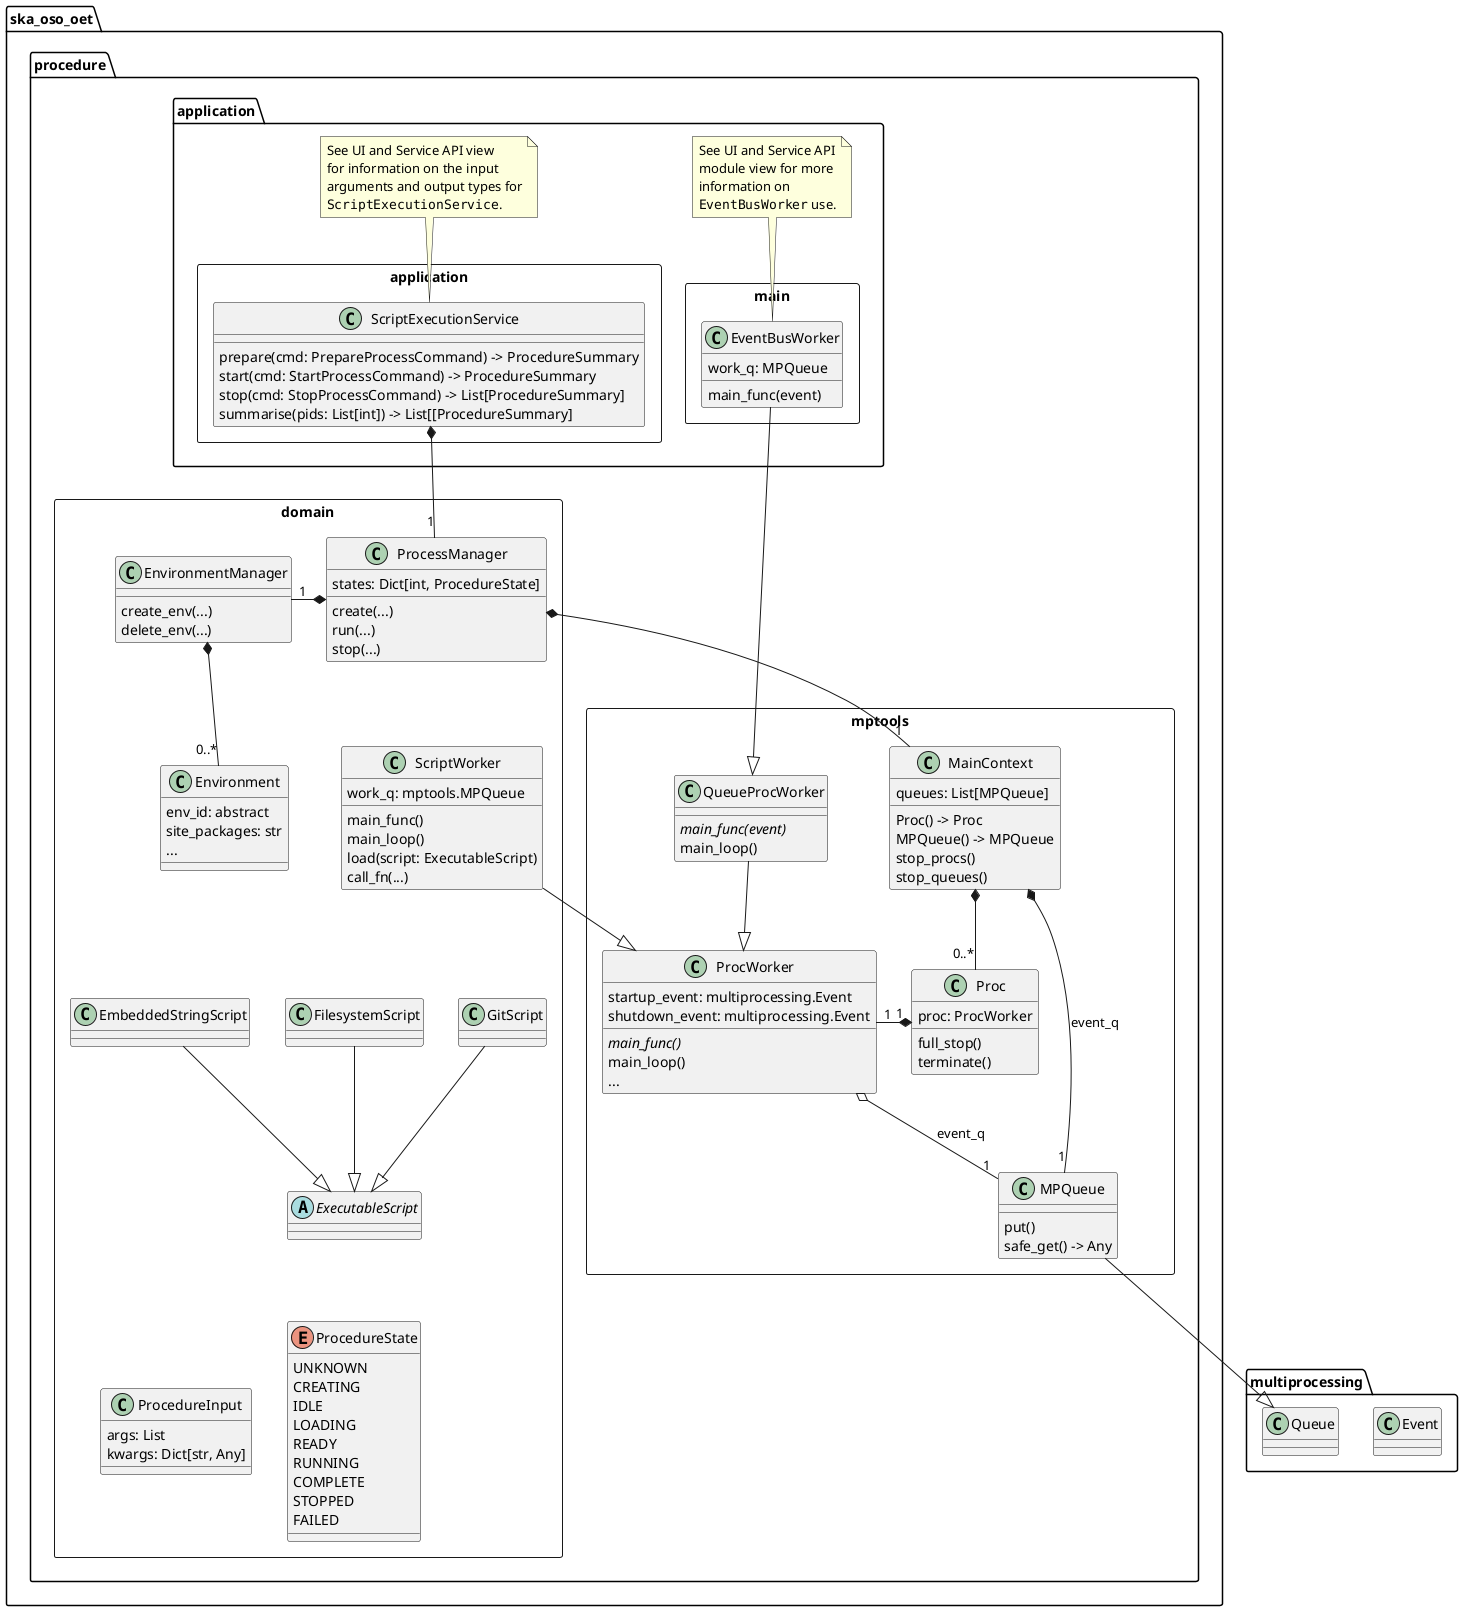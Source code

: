 @startuml
'https://plantuml.com/class-diagram

package ska_oso_oet.procedure {

    package application as application_pkg {

        package application <<Rectangle>> {
            class ScriptExecutionService {
                prepare(cmd: PrepareProcessCommand) -> ProcedureSummary
                start(cmd: StartProcessCommand) -> ProcedureSummary
                stop(cmd: StopProcessCommand) -> List[ProcedureSummary]
                summarise(pids: List[int]) -> List[[ProcedureSummary]
            }
        }
        note top
        See UI and Service API view
        for information on the input
        arguments and output types for
        ""ScriptExecutionService"".
        end note

        package main <<Rectangle>> {
            class EventBusWorker {
                work_q: MPQueue
                main_func(event)
            }
        }
        note top
            See UI and Service API
            module view for more
            information on
            ""EventBusWorker"" use.
        end note
    }

    package mptools <<Rectangle>> {
        class MainContext {
            queues: List[MPQueue]
            Proc() -> Proc
            MPQueue() -> MPQueue
            stop_procs()
            stop_queues()
        }

        class Proc {
            proc: ProcWorker
            full_stop()
            terminate()
        }

        class ProcWorker {
            startup_event: multiprocessing.Event
            shutdown_event: multiprocessing.Event
            {abstract} main_func()
            main_loop()
            {method} ...
        }

        class QueueProcWorker {
            {abstract} main_func(event)
            main_loop()
        }

        class MPQueue {
            put()
            safe_get() -> Any
        }

        MainContext *-down- "0..*" Proc
        Proc "1" *-right- "1" ProcWorker
        QueueProcWorker --|> ProcWorker
        ProcWorker o-- "1" MPQueue: event_q
        MainContext *- "1" MPQueue: event_q
    }

    package domain <<Rectangle>> {
        class ProcessManager {
            states: Dict[int, ProcedureState]
            create(...)
            run(...)
            stop(...)
        }

        class EnvironmentManager {
            create_env(...)
            delete_env(...)
        }

        class Environment {
            env_id: abstract
            site_packages: str
            ...
        }

        class ScriptWorker {
            work_q: mptools.MPQueue
            main_func()
            main_loop()
            load(script: ExecutableScript)
            call_fn(...)
        }

        abstract class ExecutableScript
        class GitScript
        class FilesystemScript
        class EmbeddedStringScript
        GitScript --|> ExecutableScript
        FilesystemScript --|> ExecutableScript
        EmbeddedStringScript --|> ExecutableScript

        enum ProcedureState {
            UNKNOWN
            CREATING
            IDLE
            LOADING
            READY
            RUNNING
            COMPLETE
            STOPPED
            FAILED
        }

        class ProcedureInput {
            args: List
            kwargs: Dict[str, Any]
        }

        ProcessManager *-left- "1" EnvironmentManager
        ProcessManager *-right-- "1" MainContext
        EnvironmentManager *-- "0..*" Environment
        ProcessManager -down[hidden]- ScriptWorker
    }

    ScriptExecutionService *-- "1" ProcessManager
    ScriptWorker --|> ProcWorker

}

package multiprocessing {
    class Event
    class Queue
}
MPQueue --|> Queue

EventBusWorker --|> QueueProcWorker

Environment -down[hidden]- GitScript

MPQueue -up[hidden]- ProcWorker
ProcedureInput -right[hidden]- ProcedureState
ProcedureState -up[hidden]- ExecutableScript

@enduml
